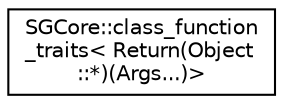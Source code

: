 digraph "Graphical Class Hierarchy"
{
 // LATEX_PDF_SIZE
  edge [fontname="Helvetica",fontsize="10",labelfontname="Helvetica",labelfontsize="10"];
  node [fontname="Helvetica",fontsize="10",shape=record];
  rankdir="LR";
  Node0 [label="SGCore::class_function\l_traits\< Return(Object\l::*)(Args...)\>",height=0.2,width=0.4,color="black", fillcolor="white", style="filled",URL="$structSGCore_1_1class__function__traits_3_01Return_07Object_1_1_5_08_07Args_8_8_8_08_4.html",tooltip=" "];
}
